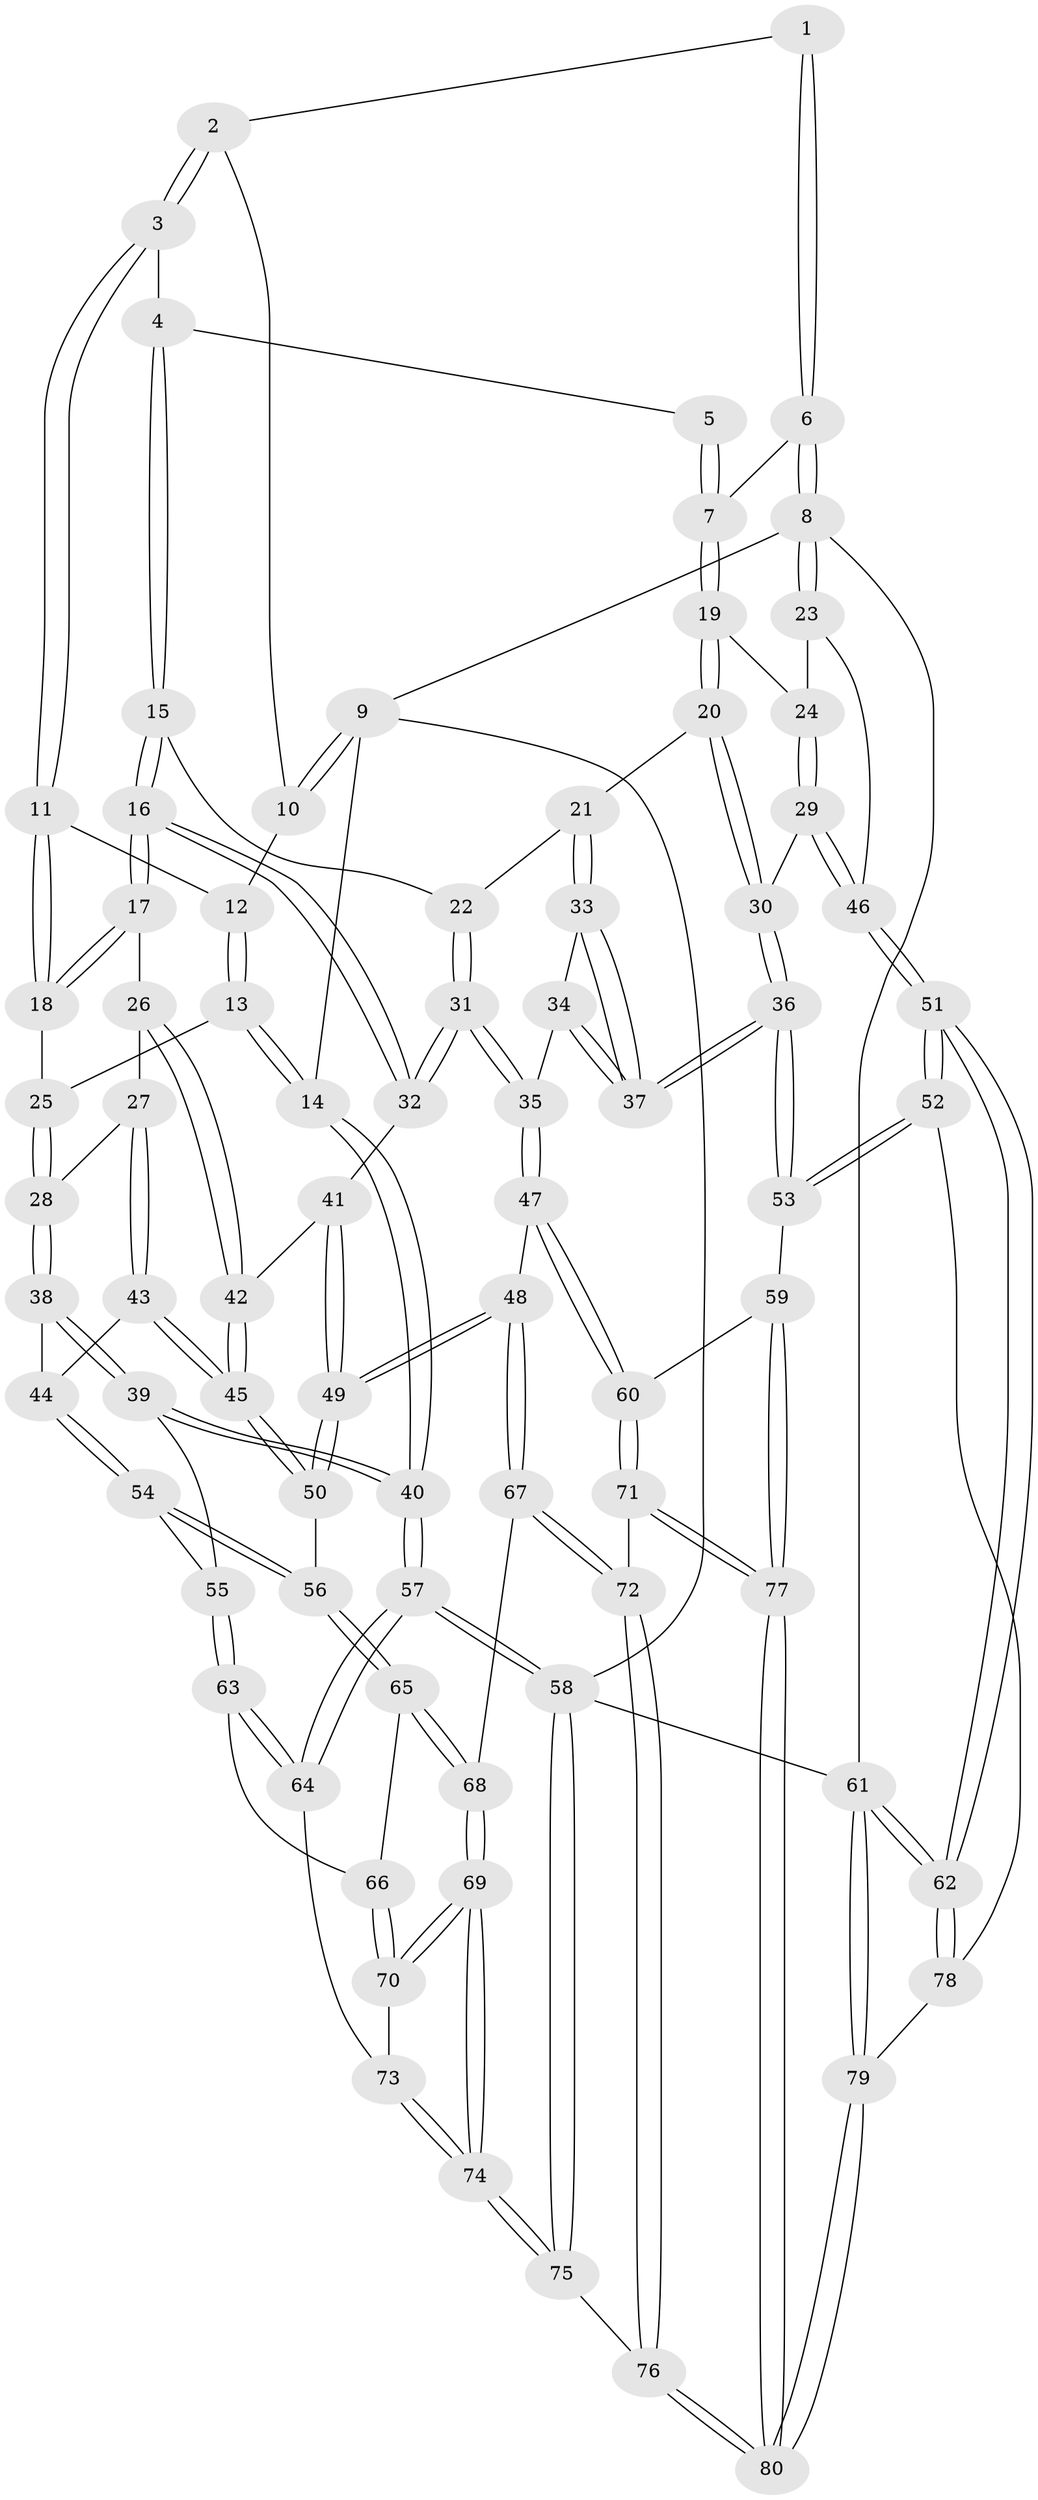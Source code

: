 // coarse degree distribution, {3: 0.13333333333333333, 4: 0.4222222222222222, 6: 0.08888888888888889, 5: 0.35555555555555557}
// Generated by graph-tools (version 1.1) at 2025/52/02/27/25 19:52:39]
// undirected, 80 vertices, 197 edges
graph export_dot {
graph [start="1"]
  node [color=gray90,style=filled];
  1 [pos="+0.6322109284819977+0"];
  2 [pos="+0.4052303602153335+0"];
  3 [pos="+0.41873293398023664+0.009453822788752527"];
  4 [pos="+0.5108888445820748+0.0934480866799997"];
  5 [pos="+0.5874865420870653+0.0012562921306426959"];
  6 [pos="+0.8945625073353013+0"];
  7 [pos="+0.6906108367377838+0.13877235135586471"];
  8 [pos="+1+0"];
  9 [pos="+0+0"];
  10 [pos="+0.08503881186163423+0"];
  11 [pos="+0.2686613895397726+0.17933274074552344"];
  12 [pos="+0.21661455377952832+0.09710924140329963"];
  13 [pos="+0+0.07843796178323939"];
  14 [pos="+0+0.026416935218622872"];
  15 [pos="+0.5965403146940117+0.20649451358201526"];
  16 [pos="+0.39669532632660554+0.3067122762182581"];
  17 [pos="+0.31206473765856974+0.2592444107804825"];
  18 [pos="+0.265437591084605+0.20821267133809865"];
  19 [pos="+0.6732856205620267+0.19479957805090892"];
  20 [pos="+0.6646094894710768+0.2032442793588238"];
  21 [pos="+0.6490395481290291+0.2123132469785457"];
  22 [pos="+0.6291193630434919+0.21140305768576254"];
  23 [pos="+1+0"];
  24 [pos="+0.8180417608348788+0.19294209434972753"];
  25 [pos="+0.14106119546619572+0.24563418726717134"];
  26 [pos="+0.22502731319227395+0.40875909890895745"];
  27 [pos="+0.20423527463255084+0.4236446404166744"];
  28 [pos="+0.106168323025125+0.3632958582526596"];
  29 [pos="+0.9690472266278802+0.3893579881726048"];
  30 [pos="+0.9267167349975334+0.4110222584497404"];
  31 [pos="+0.513458786570584+0.4832903191345512"];
  32 [pos="+0.4082146820871752+0.38931049053618183"];
  33 [pos="+0.6552200370281371+0.2472399394825541"];
  34 [pos="+0.6092572012031933+0.44508831338847454"];
  35 [pos="+0.5211063706442272+0.4930716580864982"];
  36 [pos="+0.808084321076846+0.5268883372028966"];
  37 [pos="+0.7811711009675971+0.500613505275424"];
  38 [pos="+0.020863576251807476+0.43871908158983247"];
  39 [pos="+0+0.48053118115640975"];
  40 [pos="+0+0.48004640232102475"];
  41 [pos="+0.3525116988113126+0.4564476949968855"];
  42 [pos="+0.33993536673887076+0.4687606454552296"];
  43 [pos="+0.20096583824645958+0.4652855179639905"];
  44 [pos="+0.16246879459783478+0.5099922062144913"];
  45 [pos="+0.31408235784460353+0.5138905026909912"];
  46 [pos="+1+0.3419108940488899"];
  47 [pos="+0.5316491893574796+0.6456300444459426"];
  48 [pos="+0.5219026912717094+0.6467914533367153"];
  49 [pos="+0.4824822880664249+0.6342347973199048"];
  50 [pos="+0.3077925833715232+0.5908226204375173"];
  51 [pos="+1+0.7242270290941305"];
  52 [pos="+0.8396763188364131+0.718682434816117"];
  53 [pos="+0.7831239421224531+0.6866043697258998"];
  54 [pos="+0.17363002171039366+0.5845437049355489"];
  55 [pos="+0.1107288604962915+0.620743816328179"];
  56 [pos="+0.27130683401091316+0.6179399067144095"];
  57 [pos="+0+0.9241139932177783"];
  58 [pos="+0+1"];
  59 [pos="+0.7569882013470934+0.6952685097194614"];
  60 [pos="+0.6010117126661728+0.6912662157882982"];
  61 [pos="+1+1"];
  62 [pos="+1+1"];
  63 [pos="+0.09309909832812592+0.7239768374878085"];
  64 [pos="+0.051502904555475584+0.7709685898313967"];
  65 [pos="+0.26561926216728665+0.7025258002892983"];
  66 [pos="+0.18559384164756018+0.7255310100327048"];
  67 [pos="+0.3390775146324896+0.7879649357971972"];
  68 [pos="+0.3155702669269092+0.7875573872393477"];
  69 [pos="+0.2511376862183934+0.8683650326922288"];
  70 [pos="+0.19676497421429578+0.8267339152120661"];
  71 [pos="+0.5186032664551483+0.8724045357543593"];
  72 [pos="+0.4551791088868521+0.8982073974171905"];
  73 [pos="+0.05459200350389874+0.7727481382182813"];
  74 [pos="+0.230332885774574+0.9721415575899456"];
  75 [pos="+0.21450172584365623+1"];
  76 [pos="+0.29304486218644726+1"];
  77 [pos="+0.6633492785112823+1"];
  78 [pos="+0.8671415758458201+0.864801509390563"];
  79 [pos="+0.7216868103635176+1"];
  80 [pos="+0.7157099244861354+1"];
  1 -- 2;
  1 -- 6;
  1 -- 6;
  2 -- 3;
  2 -- 3;
  2 -- 10;
  3 -- 4;
  3 -- 11;
  3 -- 11;
  4 -- 5;
  4 -- 15;
  4 -- 15;
  5 -- 7;
  5 -- 7;
  6 -- 7;
  6 -- 8;
  6 -- 8;
  7 -- 19;
  7 -- 19;
  8 -- 9;
  8 -- 23;
  8 -- 23;
  8 -- 61;
  9 -- 10;
  9 -- 10;
  9 -- 14;
  9 -- 58;
  10 -- 12;
  11 -- 12;
  11 -- 18;
  11 -- 18;
  12 -- 13;
  12 -- 13;
  13 -- 14;
  13 -- 14;
  13 -- 25;
  14 -- 40;
  14 -- 40;
  15 -- 16;
  15 -- 16;
  15 -- 22;
  16 -- 17;
  16 -- 17;
  16 -- 32;
  16 -- 32;
  17 -- 18;
  17 -- 18;
  17 -- 26;
  18 -- 25;
  19 -- 20;
  19 -- 20;
  19 -- 24;
  20 -- 21;
  20 -- 30;
  20 -- 30;
  21 -- 22;
  21 -- 33;
  21 -- 33;
  22 -- 31;
  22 -- 31;
  23 -- 24;
  23 -- 46;
  24 -- 29;
  24 -- 29;
  25 -- 28;
  25 -- 28;
  26 -- 27;
  26 -- 42;
  26 -- 42;
  27 -- 28;
  27 -- 43;
  27 -- 43;
  28 -- 38;
  28 -- 38;
  29 -- 30;
  29 -- 46;
  29 -- 46;
  30 -- 36;
  30 -- 36;
  31 -- 32;
  31 -- 32;
  31 -- 35;
  31 -- 35;
  32 -- 41;
  33 -- 34;
  33 -- 37;
  33 -- 37;
  34 -- 35;
  34 -- 37;
  34 -- 37;
  35 -- 47;
  35 -- 47;
  36 -- 37;
  36 -- 37;
  36 -- 53;
  36 -- 53;
  38 -- 39;
  38 -- 39;
  38 -- 44;
  39 -- 40;
  39 -- 40;
  39 -- 55;
  40 -- 57;
  40 -- 57;
  41 -- 42;
  41 -- 49;
  41 -- 49;
  42 -- 45;
  42 -- 45;
  43 -- 44;
  43 -- 45;
  43 -- 45;
  44 -- 54;
  44 -- 54;
  45 -- 50;
  45 -- 50;
  46 -- 51;
  46 -- 51;
  47 -- 48;
  47 -- 60;
  47 -- 60;
  48 -- 49;
  48 -- 49;
  48 -- 67;
  48 -- 67;
  49 -- 50;
  49 -- 50;
  50 -- 56;
  51 -- 52;
  51 -- 52;
  51 -- 62;
  51 -- 62;
  52 -- 53;
  52 -- 53;
  52 -- 78;
  53 -- 59;
  54 -- 55;
  54 -- 56;
  54 -- 56;
  55 -- 63;
  55 -- 63;
  56 -- 65;
  56 -- 65;
  57 -- 58;
  57 -- 58;
  57 -- 64;
  57 -- 64;
  58 -- 75;
  58 -- 75;
  58 -- 61;
  59 -- 60;
  59 -- 77;
  59 -- 77;
  60 -- 71;
  60 -- 71;
  61 -- 62;
  61 -- 62;
  61 -- 79;
  61 -- 79;
  62 -- 78;
  62 -- 78;
  63 -- 64;
  63 -- 64;
  63 -- 66;
  64 -- 73;
  65 -- 66;
  65 -- 68;
  65 -- 68;
  66 -- 70;
  66 -- 70;
  67 -- 68;
  67 -- 72;
  67 -- 72;
  68 -- 69;
  68 -- 69;
  69 -- 70;
  69 -- 70;
  69 -- 74;
  69 -- 74;
  70 -- 73;
  71 -- 72;
  71 -- 77;
  71 -- 77;
  72 -- 76;
  72 -- 76;
  73 -- 74;
  73 -- 74;
  74 -- 75;
  74 -- 75;
  75 -- 76;
  76 -- 80;
  76 -- 80;
  77 -- 80;
  77 -- 80;
  78 -- 79;
  79 -- 80;
  79 -- 80;
}

